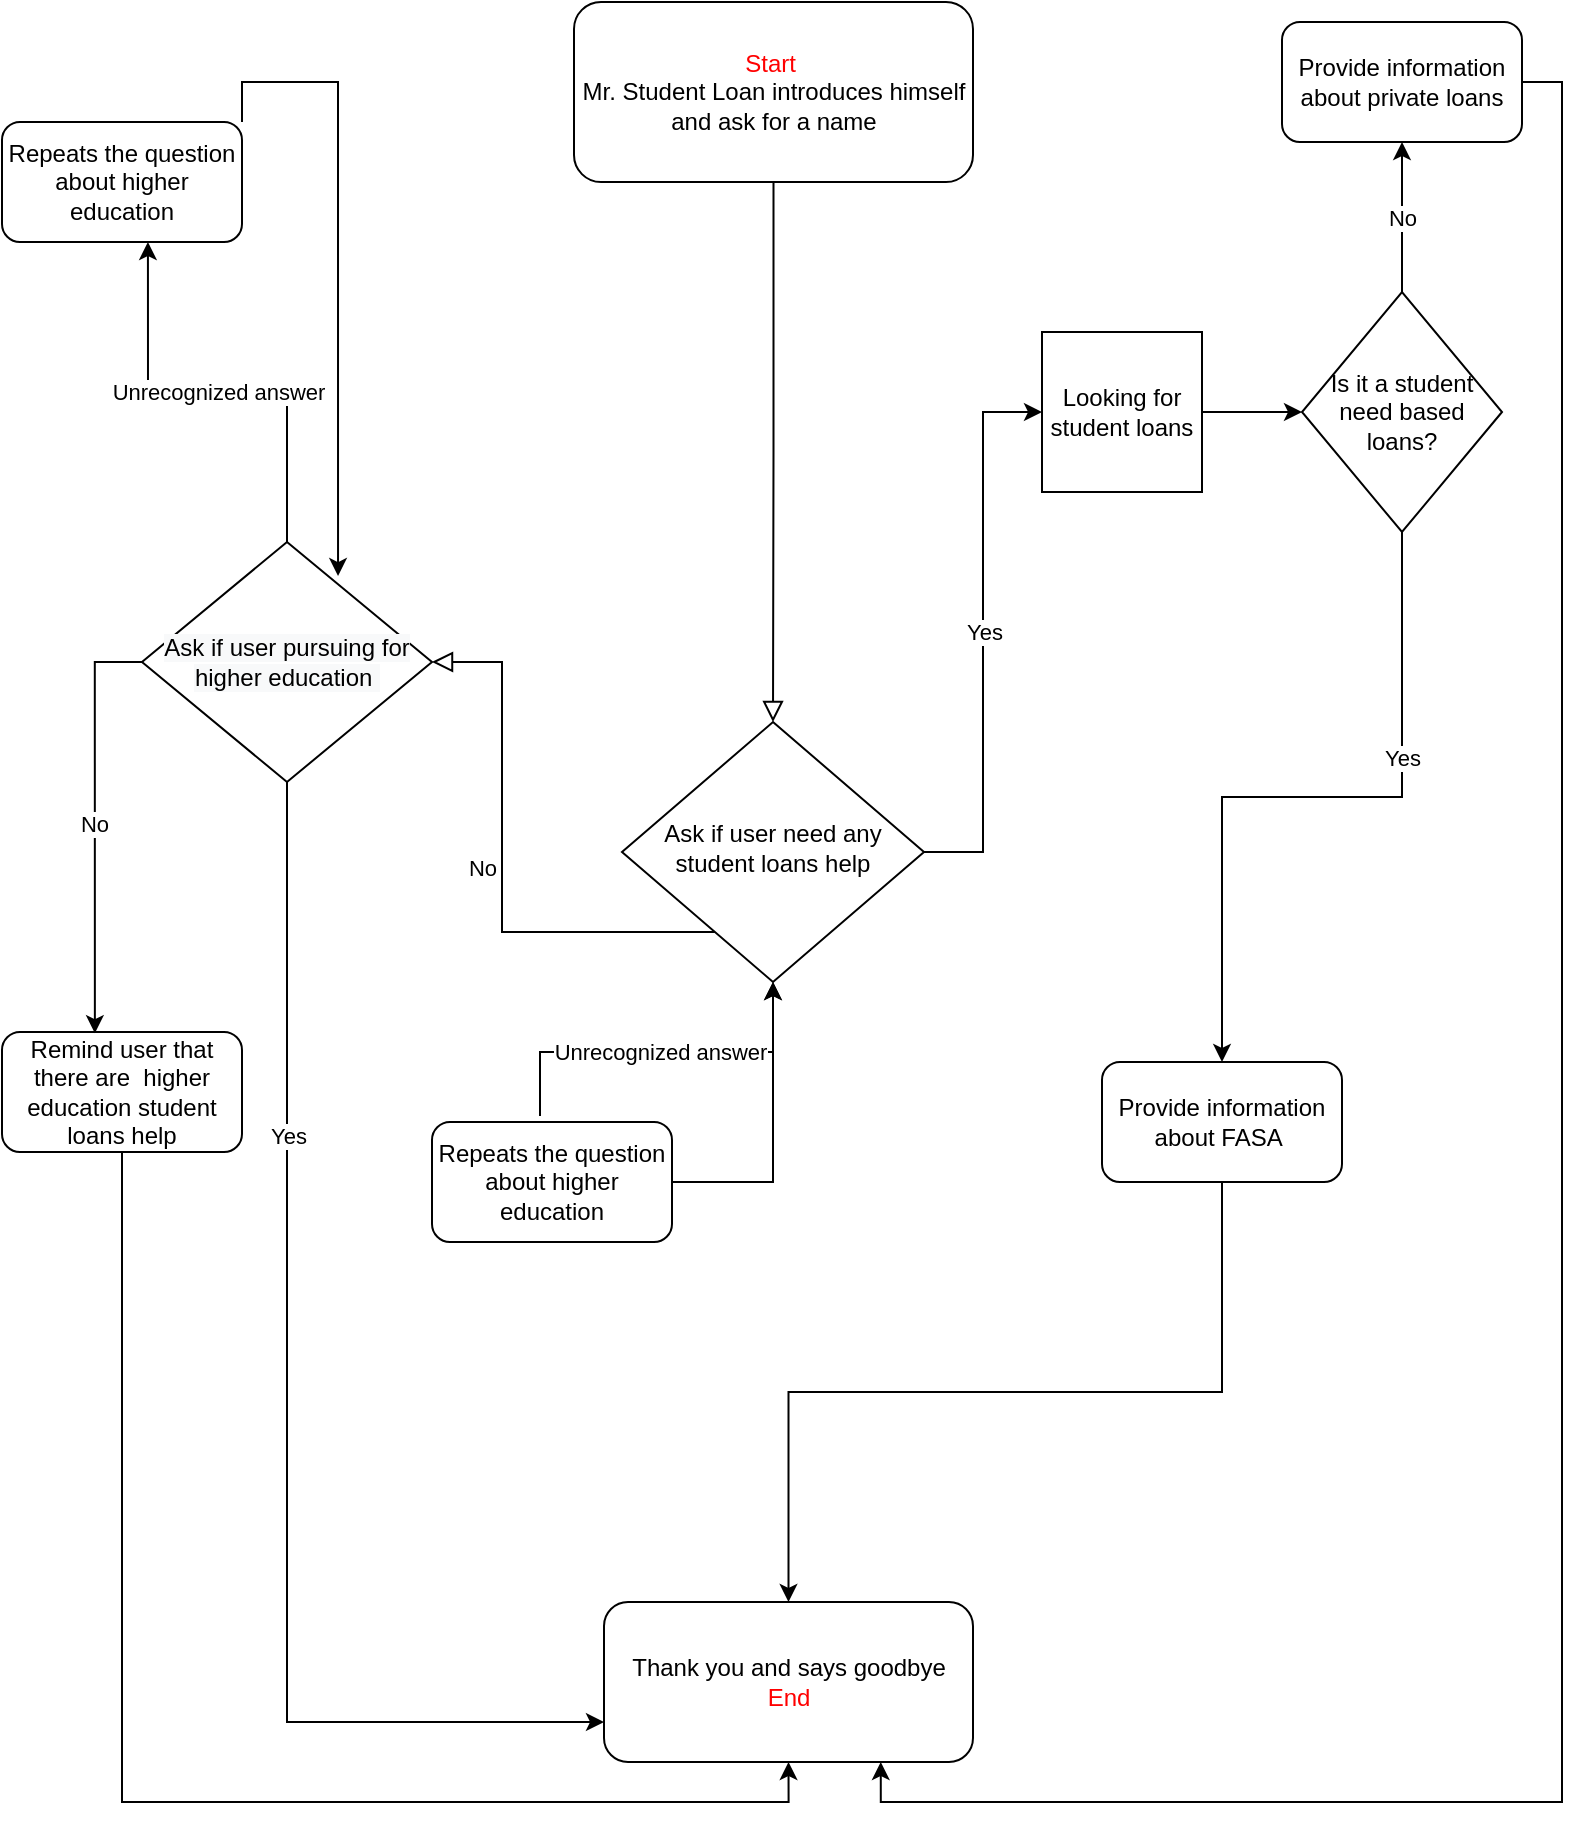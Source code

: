 <mxfile version="13.9.2" type="github">
  <diagram id="C5RBs43oDa-KdzZeNtuy" name="Page-1">
    <mxGraphModel dx="1422" dy="794" grid="1" gridSize="10" guides="1" tooltips="1" connect="1" arrows="1" fold="1" page="1" pageScale="1" pageWidth="827" pageHeight="1169" math="0" shadow="0">
      <root>
        <mxCell id="WIyWlLk6GJQsqaUBKTNV-0" />
        <mxCell id="WIyWlLk6GJQsqaUBKTNV-1" parent="WIyWlLk6GJQsqaUBKTNV-0" />
        <mxCell id="WIyWlLk6GJQsqaUBKTNV-2" value="" style="rounded=0;html=1;jettySize=auto;orthogonalLoop=1;fontSize=11;endArrow=block;endFill=0;endSize=8;strokeWidth=1;shadow=0;labelBackgroundColor=none;edgeStyle=orthogonalEdgeStyle;" parent="WIyWlLk6GJQsqaUBKTNV-1" source="WIyWlLk6GJQsqaUBKTNV-3" target="WIyWlLk6GJQsqaUBKTNV-6" edge="1">
          <mxGeometry relative="1" as="geometry" />
        </mxCell>
        <mxCell id="WIyWlLk6GJQsqaUBKTNV-3" value="&lt;font color=&quot;#ff0000&quot;&gt;Start&amp;nbsp;&lt;/font&gt;&lt;br&gt;Mr. Student Loan introduces himself and ask for a name" style="rounded=1;whiteSpace=wrap;html=1;fontSize=12;glass=0;strokeWidth=1;shadow=0;" parent="WIyWlLk6GJQsqaUBKTNV-1" vertex="1">
          <mxGeometry x="306" y="10" width="199.5" height="90" as="geometry" />
        </mxCell>
        <mxCell id="WIyWlLk6GJQsqaUBKTNV-5" value="No" style="edgeStyle=orthogonalEdgeStyle;rounded=0;html=1;jettySize=auto;orthogonalLoop=1;fontSize=11;endArrow=block;endFill=0;endSize=8;strokeWidth=1;shadow=0;labelBackgroundColor=none;entryX=1;entryY=0.5;entryDx=0;entryDy=0;" parent="WIyWlLk6GJQsqaUBKTNV-1" source="WIyWlLk6GJQsqaUBKTNV-6" edge="1" target="JkmT8C8Sfc3wVypoCQVl-8">
          <mxGeometry y="10" relative="1" as="geometry">
            <mxPoint as="offset" />
            <mxPoint x="270" y="215" as="targetPoint" />
            <Array as="points">
              <mxPoint x="270" y="475" />
              <mxPoint x="270" y="340" />
            </Array>
          </mxGeometry>
        </mxCell>
        <mxCell id="pnwmiyssmjZgOw4-ePIm-2" value="Yes" style="edgeStyle=orthogonalEdgeStyle;rounded=0;orthogonalLoop=1;jettySize=auto;html=1;exitX=1;exitY=0.5;exitDx=0;exitDy=0;entryX=0;entryY=0.5;entryDx=0;entryDy=0;" edge="1" parent="WIyWlLk6GJQsqaUBKTNV-1" source="WIyWlLk6GJQsqaUBKTNV-6" target="pnwmiyssmjZgOw4-ePIm-1">
          <mxGeometry relative="1" as="geometry" />
        </mxCell>
        <mxCell id="WIyWlLk6GJQsqaUBKTNV-6" value="Ask if user need any student loans help" style="rhombus;whiteSpace=wrap;html=1;shadow=0;fontFamily=Helvetica;fontSize=12;align=center;strokeWidth=1;spacing=6;spacingTop=-4;" parent="WIyWlLk6GJQsqaUBKTNV-1" vertex="1">
          <mxGeometry x="330" y="370" width="151" height="130" as="geometry" />
        </mxCell>
        <mxCell id="JkmT8C8Sfc3wVypoCQVl-1" value="Thank you and says goodbye&lt;br&gt;&lt;font color=&quot;#ff0000&quot;&gt;End&lt;/font&gt;" style="rounded=1;whiteSpace=wrap;html=1;" parent="WIyWlLk6GJQsqaUBKTNV-1" vertex="1">
          <mxGeometry x="321" y="810" width="184.5" height="80" as="geometry" />
        </mxCell>
        <mxCell id="JkmT8C8Sfc3wVypoCQVl-19" style="edgeStyle=orthogonalEdgeStyle;rounded=0;orthogonalLoop=1;jettySize=auto;html=1;exitX=0.5;exitY=1;exitDx=0;exitDy=0;entryX=0.5;entryY=1;entryDx=0;entryDy=0;" parent="WIyWlLk6GJQsqaUBKTNV-1" source="JkmT8C8Sfc3wVypoCQVl-2" target="JkmT8C8Sfc3wVypoCQVl-1" edge="1">
          <mxGeometry relative="1" as="geometry" />
        </mxCell>
        <mxCell id="JkmT8C8Sfc3wVypoCQVl-2" value="Remind user that there are&amp;nbsp; higher education student loans help" style="rounded=1;whiteSpace=wrap;html=1;" parent="WIyWlLk6GJQsqaUBKTNV-1" vertex="1">
          <mxGeometry x="20" y="525" width="120" height="60" as="geometry" />
        </mxCell>
        <mxCell id="JkmT8C8Sfc3wVypoCQVl-13" value="Unrecognized answer" style="edgeStyle=orthogonalEdgeStyle;rounded=0;orthogonalLoop=1;jettySize=auto;html=1;exitX=0.5;exitY=0;exitDx=0;exitDy=0;entryX=0.608;entryY=1;entryDx=0;entryDy=0;entryPerimeter=0;" parent="WIyWlLk6GJQsqaUBKTNV-1" source="JkmT8C8Sfc3wVypoCQVl-8" target="JkmT8C8Sfc3wVypoCQVl-12" edge="1">
          <mxGeometry relative="1" as="geometry" />
        </mxCell>
        <mxCell id="JkmT8C8Sfc3wVypoCQVl-17" value="No" style="edgeStyle=orthogonalEdgeStyle;rounded=0;orthogonalLoop=1;jettySize=auto;html=1;exitX=0;exitY=0.5;exitDx=0;exitDy=0;entryX=0.387;entryY=0.01;entryDx=0;entryDy=0;entryPerimeter=0;" parent="WIyWlLk6GJQsqaUBKTNV-1" source="JkmT8C8Sfc3wVypoCQVl-8" target="JkmT8C8Sfc3wVypoCQVl-2" edge="1">
          <mxGeometry relative="1" as="geometry" />
        </mxCell>
        <mxCell id="JkmT8C8Sfc3wVypoCQVl-20" style="edgeStyle=orthogonalEdgeStyle;rounded=0;orthogonalLoop=1;jettySize=auto;html=1;exitX=0.5;exitY=1;exitDx=0;exitDy=0;entryX=0;entryY=0.75;entryDx=0;entryDy=0;" parent="WIyWlLk6GJQsqaUBKTNV-1" source="JkmT8C8Sfc3wVypoCQVl-8" target="JkmT8C8Sfc3wVypoCQVl-1" edge="1">
          <mxGeometry relative="1" as="geometry" />
        </mxCell>
        <mxCell id="JkmT8C8Sfc3wVypoCQVl-21" value="Yes" style="edgeLabel;html=1;align=center;verticalAlign=middle;resizable=0;points=[];" parent="JkmT8C8Sfc3wVypoCQVl-20" vertex="1" connectable="0">
          <mxGeometry x="-0.439" relative="1" as="geometry">
            <mxPoint as="offset" />
          </mxGeometry>
        </mxCell>
        <mxCell id="JkmT8C8Sfc3wVypoCQVl-8" value="&#xa;&#xa;&lt;span style=&quot;color: rgb(0, 0, 0); font-family: helvetica; font-size: 12px; font-style: normal; font-weight: 400; letter-spacing: normal; text-align: center; text-indent: 0px; text-transform: none; word-spacing: 0px; background-color: rgb(248, 249, 250); display: inline; float: none;&quot;&gt;Ask if user pursuing for higher education&amp;nbsp;&lt;/span&gt;&#xa;&#xa;" style="rhombus;whiteSpace=wrap;html=1;" parent="WIyWlLk6GJQsqaUBKTNV-1" vertex="1">
          <mxGeometry x="90" y="280" width="145" height="120" as="geometry" />
        </mxCell>
        <mxCell id="JkmT8C8Sfc3wVypoCQVl-16" style="edgeStyle=orthogonalEdgeStyle;rounded=0;orthogonalLoop=1;jettySize=auto;html=1;exitX=1;exitY=0;exitDx=0;exitDy=0;entryX=0.676;entryY=0.142;entryDx=0;entryDy=0;entryPerimeter=0;" parent="WIyWlLk6GJQsqaUBKTNV-1" source="JkmT8C8Sfc3wVypoCQVl-12" edge="1" target="JkmT8C8Sfc3wVypoCQVl-8">
          <mxGeometry relative="1" as="geometry">
            <mxPoint x="200" y="170" as="targetPoint" />
            <Array as="points">
              <mxPoint x="140" y="50" />
              <mxPoint x="188" y="50" />
            </Array>
          </mxGeometry>
        </mxCell>
        <mxCell id="JkmT8C8Sfc3wVypoCQVl-12" value="Repeats the question about higher education" style="rounded=1;whiteSpace=wrap;html=1;" parent="WIyWlLk6GJQsqaUBKTNV-1" vertex="1">
          <mxGeometry x="20" y="70" width="120" height="60" as="geometry" />
        </mxCell>
        <mxCell id="pnwmiyssmjZgOw4-ePIm-9" style="edgeStyle=orthogonalEdgeStyle;rounded=0;orthogonalLoop=1;jettySize=auto;html=1;exitX=1;exitY=0.5;exitDx=0;exitDy=0;entryX=0.75;entryY=1;entryDx=0;entryDy=0;" edge="1" parent="WIyWlLk6GJQsqaUBKTNV-1" source="pnwmiyssmjZgOw4-ePIm-0" target="JkmT8C8Sfc3wVypoCQVl-1">
          <mxGeometry relative="1" as="geometry" />
        </mxCell>
        <mxCell id="pnwmiyssmjZgOw4-ePIm-0" value="Provide information about private loans" style="rounded=1;whiteSpace=wrap;html=1;" vertex="1" parent="WIyWlLk6GJQsqaUBKTNV-1">
          <mxGeometry x="660" y="20" width="120" height="60" as="geometry" />
        </mxCell>
        <mxCell id="pnwmiyssmjZgOw4-ePIm-4" style="edgeStyle=orthogonalEdgeStyle;rounded=0;orthogonalLoop=1;jettySize=auto;html=1;exitX=1;exitY=0.5;exitDx=0;exitDy=0;entryX=0.5;entryY=1;entryDx=0;entryDy=0;" edge="1" parent="WIyWlLk6GJQsqaUBKTNV-1" source="pnwmiyssmjZgOw4-ePIm-1" target="pnwmiyssmjZgOw4-ePIm-3">
          <mxGeometry relative="1" as="geometry" />
        </mxCell>
        <mxCell id="pnwmiyssmjZgOw4-ePIm-1" value="Looking for student loans" style="whiteSpace=wrap;html=1;aspect=fixed;" vertex="1" parent="WIyWlLk6GJQsqaUBKTNV-1">
          <mxGeometry x="540" y="175" width="80" height="80" as="geometry" />
        </mxCell>
        <mxCell id="pnwmiyssmjZgOw4-ePIm-8" value="No" style="edgeStyle=orthogonalEdgeStyle;rounded=0;orthogonalLoop=1;jettySize=auto;html=1;exitX=0;exitY=0.5;exitDx=0;exitDy=0;entryX=0.5;entryY=1;entryDx=0;entryDy=0;" edge="1" parent="WIyWlLk6GJQsqaUBKTNV-1" source="pnwmiyssmjZgOw4-ePIm-3" target="pnwmiyssmjZgOw4-ePIm-0">
          <mxGeometry relative="1" as="geometry" />
        </mxCell>
        <mxCell id="pnwmiyssmjZgOw4-ePIm-12" style="edgeStyle=orthogonalEdgeStyle;rounded=0;orthogonalLoop=1;jettySize=auto;html=1;exitX=1;exitY=0.5;exitDx=0;exitDy=0;entryX=0.5;entryY=0;entryDx=0;entryDy=0;" edge="1" parent="WIyWlLk6GJQsqaUBKTNV-1" source="pnwmiyssmjZgOw4-ePIm-3" target="pnwmiyssmjZgOw4-ePIm-10">
          <mxGeometry relative="1" as="geometry" />
        </mxCell>
        <mxCell id="pnwmiyssmjZgOw4-ePIm-14" value="Yes" style="edgeLabel;html=1;align=center;verticalAlign=middle;resizable=0;points=[];" vertex="1" connectable="0" parent="pnwmiyssmjZgOw4-ePIm-12">
          <mxGeometry x="-0.363" relative="1" as="geometry">
            <mxPoint as="offset" />
          </mxGeometry>
        </mxCell>
        <mxCell id="pnwmiyssmjZgOw4-ePIm-3" value="Is it a student need based loans?" style="rhombus;whiteSpace=wrap;html=1;direction=south;" vertex="1" parent="WIyWlLk6GJQsqaUBKTNV-1">
          <mxGeometry x="670" y="155" width="100" height="120" as="geometry" />
        </mxCell>
        <mxCell id="pnwmiyssmjZgOw4-ePIm-13" style="edgeStyle=orthogonalEdgeStyle;rounded=0;orthogonalLoop=1;jettySize=auto;html=1;exitX=0.5;exitY=1;exitDx=0;exitDy=0;" edge="1" parent="WIyWlLk6GJQsqaUBKTNV-1" source="pnwmiyssmjZgOw4-ePIm-10" target="JkmT8C8Sfc3wVypoCQVl-1">
          <mxGeometry relative="1" as="geometry" />
        </mxCell>
        <mxCell id="pnwmiyssmjZgOw4-ePIm-10" value="&lt;span&gt;Provide information about FASA&amp;nbsp;&lt;/span&gt;" style="rounded=1;whiteSpace=wrap;html=1;" vertex="1" parent="WIyWlLk6GJQsqaUBKTNV-1">
          <mxGeometry x="570" y="540" width="120" height="60" as="geometry" />
        </mxCell>
        <mxCell id="pnwmiyssmjZgOw4-ePIm-17" style="edgeStyle=orthogonalEdgeStyle;rounded=0;orthogonalLoop=1;jettySize=auto;html=1;exitX=1;exitY=0.5;exitDx=0;exitDy=0;" edge="1" parent="WIyWlLk6GJQsqaUBKTNV-1" source="pnwmiyssmjZgOw4-ePIm-15" target="WIyWlLk6GJQsqaUBKTNV-6">
          <mxGeometry relative="1" as="geometry" />
        </mxCell>
        <mxCell id="pnwmiyssmjZgOw4-ePIm-15" value="Repeats the question about higher education" style="rounded=1;whiteSpace=wrap;html=1;" vertex="1" parent="WIyWlLk6GJQsqaUBKTNV-1">
          <mxGeometry x="235" y="570" width="120" height="60" as="geometry" />
        </mxCell>
        <mxCell id="pnwmiyssmjZgOw4-ePIm-16" value="Unrecognized answer" style="edgeStyle=orthogonalEdgeStyle;rounded=0;orthogonalLoop=1;jettySize=auto;html=1;exitX=0.45;exitY=-0.05;exitDx=0;exitDy=0;entryX=0.5;entryY=1;entryDx=0;entryDy=0;exitPerimeter=0;" edge="1" parent="WIyWlLk6GJQsqaUBKTNV-1" source="pnwmiyssmjZgOw4-ePIm-15" target="WIyWlLk6GJQsqaUBKTNV-6">
          <mxGeometry relative="1" as="geometry">
            <mxPoint x="380" y="520" as="sourcePoint" />
            <mxPoint x="310.46" y="370" as="targetPoint" />
          </mxGeometry>
        </mxCell>
      </root>
    </mxGraphModel>
  </diagram>
</mxfile>
